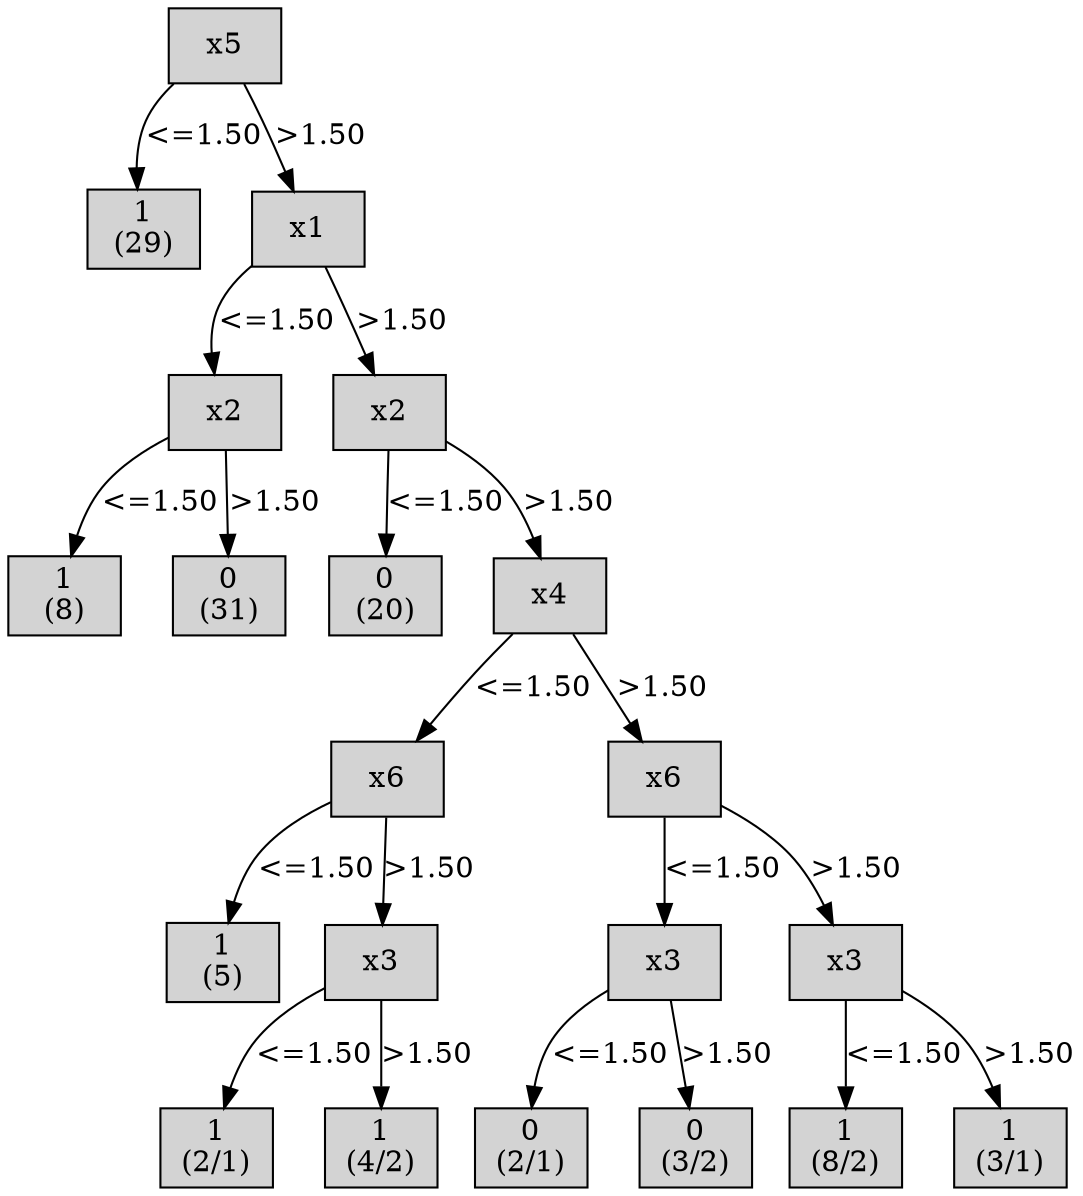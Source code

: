 digraph ID3_Tree {
"0" [shape=box, style=filled, label="x5
", weight=1]
"1" [shape=box, style=filled, label="1
(29)
", weight=2]
0 -> 1 [ label = "<=1.50"];
"2" [shape=box, style=filled, label="x1
", weight=2]
0 -> 2 [ label = ">1.50"];
"3" [shape=box, style=filled, label="x2
", weight=3]
2 -> 3 [ label = "<=1.50"];
"4" [shape=box, style=filled, label="1
(8)
", weight=4]
3 -> 4 [ label = "<=1.50"];
"5" [shape=box, style=filled, label="0
(31)
", weight=4]
3 -> 5 [ label = ">1.50"];
"6" [shape=box, style=filled, label="x2
", weight=3]
2 -> 6 [ label = ">1.50"];
"7" [shape=box, style=filled, label="0
(20)
", weight=4]
6 -> 7 [ label = "<=1.50"];
"8" [shape=box, style=filled, label="x4
", weight=4]
6 -> 8 [ label = ">1.50"];
"9" [shape=box, style=filled, label="x6
", weight=5]
8 -> 9 [ label = "<=1.50"];
"10" [shape=box, style=filled, label="1
(5)
", weight=6]
9 -> 10 [ label = "<=1.50"];
"11" [shape=box, style=filled, label="x3
", weight=6]
9 -> 11 [ label = ">1.50"];
"12" [shape=box, style=filled, label="1
(2/1)
", weight=7]
11 -> 12 [ label = "<=1.50"];
"13" [shape=box, style=filled, label="1
(4/2)
", weight=7]
11 -> 13 [ label = ">1.50"];
"14" [shape=box, style=filled, label="x6
", weight=5]
8 -> 14 [ label = ">1.50"];
"15" [shape=box, style=filled, label="x3
", weight=6]
14 -> 15 [ label = "<=1.50"];
"16" [shape=box, style=filled, label="0
(2/1)
", weight=7]
15 -> 16 [ label = "<=1.50"];
"17" [shape=box, style=filled, label="0
(3/2)
", weight=7]
15 -> 17 [ label = ">1.50"];
"18" [shape=box, style=filled, label="x3
", weight=6]
14 -> 18 [ label = ">1.50"];
"19" [shape=box, style=filled, label="1
(8/2)
", weight=7]
18 -> 19 [ label = "<=1.50"];
"20" [shape=box, style=filled, label="1
(3/1)
", weight=7]
18 -> 20 [ label = ">1.50"];
{rank=same; 0;};
{rank=same; 1;2;};
{rank=same; 3;6;};
{rank=same; 4;5;7;8;};
{rank=same; 9;14;};
{rank=same; 10;11;15;18;};
{rank=same; 12;13;16;17;19;20;};
}